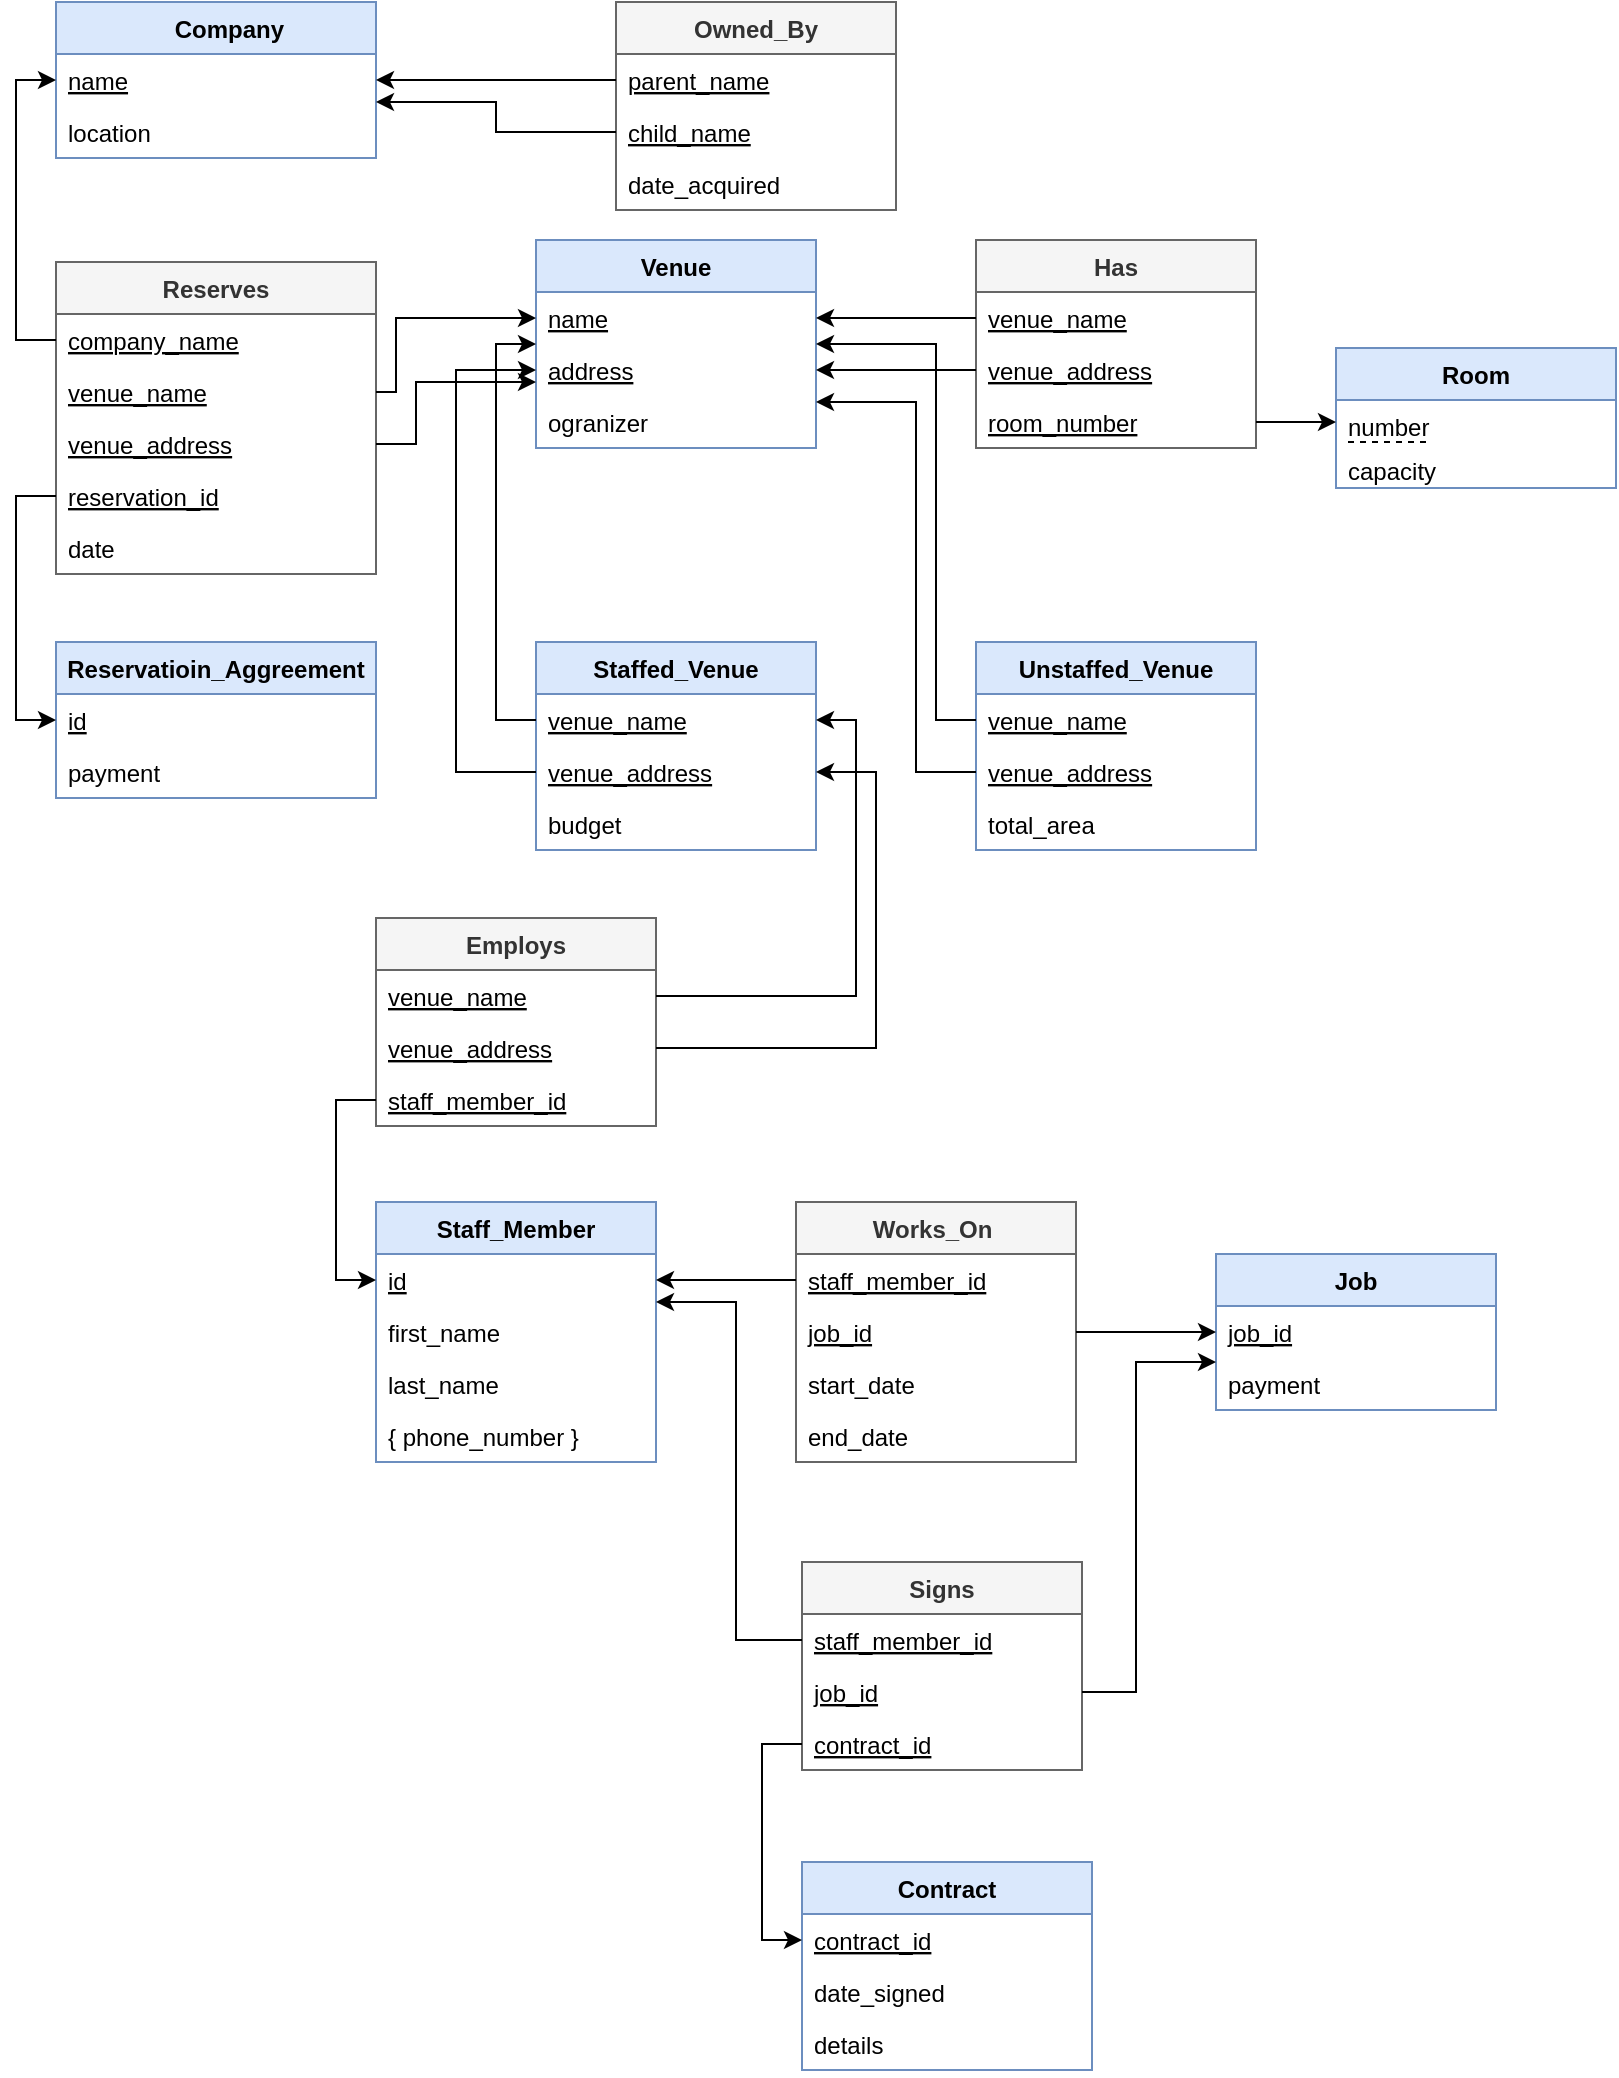 <mxfile version="15.2.7" type="device"><diagram id="TvfVymbQPbSq9qyz_YTi" name="Schema Diagram"><mxGraphModel dx="1422" dy="822" grid="0" gridSize="10" guides="1" tooltips="1" connect="1" arrows="1" fold="1" page="1" pageScale="1" pageWidth="850" pageHeight="1100" math="0" shadow="0"><root><mxCell id="0"/><mxCell id="1" parent="0"/><mxCell id="RIuUH2J7R_T4dKhVkRnQ-48" value="    Company" style="swimlane;fontStyle=1;childLayout=stackLayout;horizontal=1;startSize=26;horizontalStack=0;resizeParent=1;resizeParentMax=0;resizeLast=0;collapsible=1;marginBottom=0;fillColor=#dae8fc;strokeColor=#6c8ebf;" parent="1" vertex="1"><mxGeometry x="60" y="40" width="160" height="78" as="geometry"/></mxCell><mxCell id="RIuUH2J7R_T4dKhVkRnQ-49" value="name" style="text;strokeColor=none;fillColor=none;align=left;verticalAlign=top;spacingLeft=4;spacingRight=4;overflow=hidden;rotatable=0;points=[[0,0.5],[1,0.5]];portConstraint=eastwest;fontStyle=4" parent="RIuUH2J7R_T4dKhVkRnQ-48" vertex="1"><mxGeometry y="26" width="160" height="26" as="geometry"/></mxCell><mxCell id="RIuUH2J7R_T4dKhVkRnQ-53" value="location" style="text;strokeColor=none;fillColor=none;align=left;verticalAlign=top;spacingLeft=4;spacingRight=4;overflow=hidden;rotatable=0;points=[[0,0.5],[1,0.5]];portConstraint=eastwest;fontStyle=0" parent="RIuUH2J7R_T4dKhVkRnQ-48" vertex="1"><mxGeometry y="52" width="160" height="26" as="geometry"/></mxCell><mxCell id="RIuUH2J7R_T4dKhVkRnQ-55" value="Reservatioin_Aggreement" style="swimlane;fontStyle=1;childLayout=stackLayout;horizontal=1;startSize=26;horizontalStack=0;resizeParent=1;resizeParentMax=0;resizeLast=0;collapsible=1;marginBottom=0;fillColor=#dae8fc;strokeColor=#6c8ebf;" parent="1" vertex="1"><mxGeometry x="60" y="360" width="160" height="78" as="geometry"/></mxCell><mxCell id="RIuUH2J7R_T4dKhVkRnQ-56" value="id" style="text;strokeColor=none;fillColor=none;align=left;verticalAlign=top;spacingLeft=4;spacingRight=4;overflow=hidden;rotatable=0;points=[[0,0.5],[1,0.5]];portConstraint=eastwest;fontStyle=4" parent="RIuUH2J7R_T4dKhVkRnQ-55" vertex="1"><mxGeometry y="26" width="160" height="26" as="geometry"/></mxCell><mxCell id="RIuUH2J7R_T4dKhVkRnQ-57" value="payment" style="text;strokeColor=none;fillColor=none;align=left;verticalAlign=top;spacingLeft=4;spacingRight=4;overflow=hidden;rotatable=0;points=[[0,0.5],[1,0.5]];portConstraint=eastwest;fontStyle=0" parent="RIuUH2J7R_T4dKhVkRnQ-55" vertex="1"><mxGeometry y="52" width="160" height="26" as="geometry"/></mxCell><mxCell id="RIuUH2J7R_T4dKhVkRnQ-59" value="Venue" style="swimlane;fontStyle=1;childLayout=stackLayout;horizontal=1;startSize=26;horizontalStack=0;resizeParent=1;resizeParentMax=0;resizeLast=0;collapsible=1;marginBottom=0;fillColor=#dae8fc;strokeColor=#6c8ebf;" parent="1" vertex="1"><mxGeometry x="300" y="159" width="140" height="104" as="geometry"/></mxCell><mxCell id="RIuUH2J7R_T4dKhVkRnQ-60" value="name" style="text;strokeColor=none;fillColor=none;align=left;verticalAlign=top;spacingLeft=4;spacingRight=4;overflow=hidden;rotatable=0;points=[[0,0.5],[1,0.5]];portConstraint=eastwest;fontStyle=4" parent="RIuUH2J7R_T4dKhVkRnQ-59" vertex="1"><mxGeometry y="26" width="140" height="26" as="geometry"/></mxCell><mxCell id="RIuUH2J7R_T4dKhVkRnQ-63" value="address" style="text;strokeColor=none;fillColor=none;align=left;verticalAlign=top;spacingLeft=4;spacingRight=4;overflow=hidden;rotatable=0;points=[[0,0.5],[1,0.5]];portConstraint=eastwest;fontStyle=4" parent="RIuUH2J7R_T4dKhVkRnQ-59" vertex="1"><mxGeometry y="52" width="140" height="26" as="geometry"/></mxCell><mxCell id="RIuUH2J7R_T4dKhVkRnQ-65" value="ogranizer" style="text;strokeColor=none;fillColor=none;align=left;verticalAlign=top;spacingLeft=4;spacingRight=4;overflow=hidden;rotatable=0;points=[[0,0.5],[1,0.5]];portConstraint=eastwest;fontStyle=0" parent="RIuUH2J7R_T4dKhVkRnQ-59" vertex="1"><mxGeometry y="78" width="140" height="26" as="geometry"/></mxCell><mxCell id="RIuUH2J7R_T4dKhVkRnQ-74" value="Room" style="swimlane;fontStyle=1;childLayout=stackLayout;horizontal=1;startSize=26;horizontalStack=0;resizeParent=1;resizeParentMax=0;resizeLast=0;collapsible=1;marginBottom=0;fillColor=#dae8fc;strokeColor=#6c8ebf;" parent="1" vertex="1"><mxGeometry x="700" y="213" width="140" height="70" as="geometry"/></mxCell><mxCell id="RIuUH2J7R_T4dKhVkRnQ-75" value="number" style="text;strokeColor=none;fillColor=none;align=left;verticalAlign=top;spacingLeft=4;spacingRight=4;overflow=hidden;rotatable=0;points=[[0,0.5],[1,0.5]];portConstraint=eastwest;fontStyle=0" parent="RIuUH2J7R_T4dKhVkRnQ-74" vertex="1"><mxGeometry y="26" width="140" height="22" as="geometry"/></mxCell><mxCell id="RIuUH2J7R_T4dKhVkRnQ-78" value="capacity" style="text;strokeColor=none;fillColor=none;align=left;verticalAlign=top;spacingLeft=4;spacingRight=4;overflow=hidden;rotatable=0;points=[[0,0.5],[1,0.5]];portConstraint=eastwest;fontStyle=0" parent="RIuUH2J7R_T4dKhVkRnQ-74" vertex="1"><mxGeometry y="48" width="140" height="22" as="geometry"/></mxCell><mxCell id="RIuUH2J7R_T4dKhVkRnQ-80" value="Staff_Member" style="swimlane;fontStyle=1;childLayout=stackLayout;horizontal=1;startSize=26;horizontalStack=0;resizeParent=1;resizeParentMax=0;resizeLast=0;collapsible=1;marginBottom=0;fillColor=#dae8fc;strokeColor=#6c8ebf;" parent="1" vertex="1"><mxGeometry x="220" y="640" width="140" height="130" as="geometry"/></mxCell><mxCell id="RIuUH2J7R_T4dKhVkRnQ-81" value="id" style="text;strokeColor=none;fillColor=none;align=left;verticalAlign=top;spacingLeft=4;spacingRight=4;overflow=hidden;rotatable=0;points=[[0,0.5],[1,0.5]];portConstraint=eastwest;fontStyle=4" parent="RIuUH2J7R_T4dKhVkRnQ-80" vertex="1"><mxGeometry y="26" width="140" height="26" as="geometry"/></mxCell><mxCell id="RIuUH2J7R_T4dKhVkRnQ-82" value="first_name" style="text;strokeColor=none;fillColor=none;align=left;verticalAlign=top;spacingLeft=4;spacingRight=4;overflow=hidden;rotatable=0;points=[[0,0.5],[1,0.5]];portConstraint=eastwest;fontStyle=0" parent="RIuUH2J7R_T4dKhVkRnQ-80" vertex="1"><mxGeometry y="52" width="140" height="26" as="geometry"/></mxCell><mxCell id="RIuUH2J7R_T4dKhVkRnQ-83" value="last_name" style="text;strokeColor=none;fillColor=none;align=left;verticalAlign=top;spacingLeft=4;spacingRight=4;overflow=hidden;rotatable=0;points=[[0,0.5],[1,0.5]];portConstraint=eastwest;fontStyle=0" parent="RIuUH2J7R_T4dKhVkRnQ-80" vertex="1"><mxGeometry y="78" width="140" height="26" as="geometry"/></mxCell><mxCell id="RIuUH2J7R_T4dKhVkRnQ-84" value="{ phone_number }" style="text;strokeColor=none;fillColor=none;align=left;verticalAlign=top;spacingLeft=4;spacingRight=4;overflow=hidden;rotatable=0;points=[[0,0.5],[1,0.5]];portConstraint=eastwest;fontStyle=0" parent="RIuUH2J7R_T4dKhVkRnQ-80" vertex="1"><mxGeometry y="104" width="140" height="26" as="geometry"/></mxCell><mxCell id="RIuUH2J7R_T4dKhVkRnQ-85" value="Job" style="swimlane;fontStyle=1;childLayout=stackLayout;horizontal=1;startSize=26;horizontalStack=0;resizeParent=1;resizeParentMax=0;resizeLast=0;collapsible=1;marginBottom=0;fillColor=#dae8fc;strokeColor=#6c8ebf;" parent="1" vertex="1"><mxGeometry x="640" y="666" width="140" height="78" as="geometry"/></mxCell><mxCell id="RIuUH2J7R_T4dKhVkRnQ-86" value="job_id" style="text;strokeColor=none;fillColor=none;align=left;verticalAlign=top;spacingLeft=4;spacingRight=4;overflow=hidden;rotatable=0;points=[[0,0.5],[1,0.5]];portConstraint=eastwest;fontStyle=4" parent="RIuUH2J7R_T4dKhVkRnQ-85" vertex="1"><mxGeometry y="26" width="140" height="26" as="geometry"/></mxCell><mxCell id="RIuUH2J7R_T4dKhVkRnQ-87" value="payment" style="text;strokeColor=none;fillColor=none;align=left;verticalAlign=top;spacingLeft=4;spacingRight=4;overflow=hidden;rotatable=0;points=[[0,0.5],[1,0.5]];portConstraint=eastwest;fontStyle=0" parent="RIuUH2J7R_T4dKhVkRnQ-85" vertex="1"><mxGeometry y="52" width="140" height="26" as="geometry"/></mxCell><mxCell id="RIuUH2J7R_T4dKhVkRnQ-90" value="Contract" style="swimlane;fontStyle=1;childLayout=stackLayout;horizontal=1;startSize=26;horizontalStack=0;resizeParent=1;resizeParentMax=0;resizeLast=0;collapsible=1;marginBottom=0;fillColor=#dae8fc;strokeColor=#6c8ebf;" parent="1" vertex="1"><mxGeometry x="433" y="970" width="145" height="104" as="geometry"/></mxCell><mxCell id="RIuUH2J7R_T4dKhVkRnQ-91" value="contract_id" style="text;strokeColor=none;fillColor=none;align=left;verticalAlign=top;spacingLeft=4;spacingRight=4;overflow=hidden;rotatable=0;points=[[0,0.5],[1,0.5]];portConstraint=eastwest;fontStyle=4" parent="RIuUH2J7R_T4dKhVkRnQ-90" vertex="1"><mxGeometry y="26" width="145" height="26" as="geometry"/></mxCell><mxCell id="RIuUH2J7R_T4dKhVkRnQ-92" value="date_signed" style="text;strokeColor=none;fillColor=none;align=left;verticalAlign=top;spacingLeft=4;spacingRight=4;overflow=hidden;rotatable=0;points=[[0,0.5],[1,0.5]];portConstraint=eastwest;fontStyle=0" parent="RIuUH2J7R_T4dKhVkRnQ-90" vertex="1"><mxGeometry y="52" width="145" height="26" as="geometry"/></mxCell><mxCell id="RIuUH2J7R_T4dKhVkRnQ-93" value="details" style="text;strokeColor=none;fillColor=none;align=left;verticalAlign=top;spacingLeft=4;spacingRight=4;overflow=hidden;rotatable=0;points=[[0,0.5],[1,0.5]];portConstraint=eastwest;fontStyle=0" parent="RIuUH2J7R_T4dKhVkRnQ-90" vertex="1"><mxGeometry y="78" width="145" height="26" as="geometry"/></mxCell><mxCell id="RIuUH2J7R_T4dKhVkRnQ-94" value="Owned_By" style="swimlane;fontStyle=1;childLayout=stackLayout;horizontal=1;startSize=26;horizontalStack=0;resizeParent=1;resizeParentMax=0;resizeLast=0;collapsible=1;marginBottom=0;fillColor=#f5f5f5;strokeColor=#666666;fontColor=#333333;" parent="1" vertex="1"><mxGeometry x="340" y="40" width="140" height="104" as="geometry"/></mxCell><mxCell id="RIuUH2J7R_T4dKhVkRnQ-95" value="parent_name" style="text;strokeColor=none;fillColor=none;align=left;verticalAlign=top;spacingLeft=4;spacingRight=4;overflow=hidden;rotatable=0;points=[[0,0.5],[1,0.5]];portConstraint=eastwest;fontStyle=4" parent="RIuUH2J7R_T4dKhVkRnQ-94" vertex="1"><mxGeometry y="26" width="140" height="26" as="geometry"/></mxCell><mxCell id="RIuUH2J7R_T4dKhVkRnQ-98" value="child_name" style="text;strokeColor=none;fillColor=none;align=left;verticalAlign=top;spacingLeft=4;spacingRight=4;overflow=hidden;rotatable=0;points=[[0,0.5],[1,0.5]];portConstraint=eastwest;fontStyle=4" parent="RIuUH2J7R_T4dKhVkRnQ-94" vertex="1"><mxGeometry y="52" width="140" height="26" as="geometry"/></mxCell><mxCell id="KcmvDUtNUWTQYEL36PBB-1" value="date_acquired" style="text;strokeColor=none;fillColor=none;align=left;verticalAlign=top;spacingLeft=4;spacingRight=4;overflow=hidden;rotatable=0;points=[[0,0.5],[1,0.5]];portConstraint=eastwest;fontStyle=0" vertex="1" parent="RIuUH2J7R_T4dKhVkRnQ-94"><mxGeometry y="78" width="140" height="26" as="geometry"/></mxCell><mxCell id="RIuUH2J7R_T4dKhVkRnQ-99" value="Reserves" style="swimlane;fontStyle=1;childLayout=stackLayout;horizontal=1;startSize=26;horizontalStack=0;resizeParent=1;resizeParentMax=0;resizeLast=0;collapsible=1;marginBottom=0;fillColor=#f5f5f5;strokeColor=#666666;fontColor=#333333;" parent="1" vertex="1"><mxGeometry x="60" y="170" width="160" height="156" as="geometry"/></mxCell><mxCell id="RIuUH2J7R_T4dKhVkRnQ-100" value="company_name" style="text;strokeColor=none;fillColor=none;align=left;verticalAlign=top;spacingLeft=4;spacingRight=4;overflow=hidden;rotatable=0;points=[[0,0.5],[1,0.5]];portConstraint=eastwest;fontStyle=4" parent="RIuUH2J7R_T4dKhVkRnQ-99" vertex="1"><mxGeometry y="26" width="160" height="26" as="geometry"/></mxCell><mxCell id="RIuUH2J7R_T4dKhVkRnQ-101" value="venue_name" style="text;strokeColor=none;fillColor=none;align=left;verticalAlign=top;spacingLeft=4;spacingRight=4;overflow=hidden;rotatable=0;points=[[0,0.5],[1,0.5]];portConstraint=eastwest;fontStyle=4" parent="RIuUH2J7R_T4dKhVkRnQ-99" vertex="1"><mxGeometry y="52" width="160" height="26" as="geometry"/></mxCell><mxCell id="RIuUH2J7R_T4dKhVkRnQ-113" value="venue_address" style="text;strokeColor=none;fillColor=none;align=left;verticalAlign=top;spacingLeft=4;spacingRight=4;overflow=hidden;rotatable=0;points=[[0,0.5],[1,0.5]];portConstraint=eastwest;fontStyle=4" parent="RIuUH2J7R_T4dKhVkRnQ-99" vertex="1"><mxGeometry y="78" width="160" height="26" as="geometry"/></mxCell><mxCell id="RIuUH2J7R_T4dKhVkRnQ-102" value="reservation_id" style="text;strokeColor=none;fillColor=none;align=left;verticalAlign=top;spacingLeft=4;spacingRight=4;overflow=hidden;rotatable=0;points=[[0,0.5],[1,0.5]];portConstraint=eastwest;fontStyle=4" parent="RIuUH2J7R_T4dKhVkRnQ-99" vertex="1"><mxGeometry y="104" width="160" height="26" as="geometry"/></mxCell><mxCell id="RIuUH2J7R_T4dKhVkRnQ-103" value="date" style="text;strokeColor=none;fillColor=none;align=left;verticalAlign=top;spacingLeft=4;spacingRight=4;overflow=hidden;rotatable=0;points=[[0,0.5],[1,0.5]];portConstraint=eastwest;fontStyle=0" parent="RIuUH2J7R_T4dKhVkRnQ-99" vertex="1"><mxGeometry y="130" width="160" height="26" as="geometry"/></mxCell><mxCell id="RIuUH2J7R_T4dKhVkRnQ-105" style="edgeStyle=orthogonalEdgeStyle;rounded=0;orthogonalLoop=1;jettySize=auto;html=1;exitX=0;exitY=0.5;exitDx=0;exitDy=0;" parent="1" source="RIuUH2J7R_T4dKhVkRnQ-95" target="RIuUH2J7R_T4dKhVkRnQ-49" edge="1"><mxGeometry relative="1" as="geometry"/></mxCell><mxCell id="RIuUH2J7R_T4dKhVkRnQ-106" style="edgeStyle=orthogonalEdgeStyle;rounded=0;orthogonalLoop=1;jettySize=auto;html=1;exitX=0;exitY=0.5;exitDx=0;exitDy=0;" parent="1" source="RIuUH2J7R_T4dKhVkRnQ-98" target="RIuUH2J7R_T4dKhVkRnQ-48" edge="1"><mxGeometry relative="1" as="geometry"><mxPoint x="219" y="105" as="targetPoint"/><Array as="points"><mxPoint x="280" y="105"/><mxPoint x="280" y="90"/></Array></mxGeometry></mxCell><mxCell id="RIuUH2J7R_T4dKhVkRnQ-109" style="edgeStyle=orthogonalEdgeStyle;rounded=0;orthogonalLoop=1;jettySize=auto;html=1;exitX=0;exitY=0.5;exitDx=0;exitDy=0;entryX=0;entryY=0.5;entryDx=0;entryDy=0;" parent="1" source="RIuUH2J7R_T4dKhVkRnQ-100" target="RIuUH2J7R_T4dKhVkRnQ-49" edge="1"><mxGeometry relative="1" as="geometry"/></mxCell><mxCell id="RIuUH2J7R_T4dKhVkRnQ-118" style="edgeStyle=orthogonalEdgeStyle;rounded=0;orthogonalLoop=1;jettySize=auto;html=1;exitX=1;exitY=0.5;exitDx=0;exitDy=0;entryX=0;entryY=0.5;entryDx=0;entryDy=0;" parent="1" source="RIuUH2J7R_T4dKhVkRnQ-101" target="RIuUH2J7R_T4dKhVkRnQ-60" edge="1"><mxGeometry relative="1" as="geometry"><Array as="points"><mxPoint x="230" y="235"/><mxPoint x="230" y="198"/></Array></mxGeometry></mxCell><mxCell id="RIuUH2J7R_T4dKhVkRnQ-119" style="edgeStyle=orthogonalEdgeStyle;rounded=0;orthogonalLoop=1;jettySize=auto;html=1;exitX=0;exitY=0.5;exitDx=0;exitDy=0;entryX=0;entryY=0.5;entryDx=0;entryDy=0;" parent="1" source="RIuUH2J7R_T4dKhVkRnQ-102" target="RIuUH2J7R_T4dKhVkRnQ-56" edge="1"><mxGeometry relative="1" as="geometry"/></mxCell><mxCell id="RIuUH2J7R_T4dKhVkRnQ-120" value="" style="endArrow=none;dashed=1;html=1;" parent="1" edge="1"><mxGeometry width="50" height="50" relative="1" as="geometry"><mxPoint x="706" y="260" as="sourcePoint"/><mxPoint x="746" y="260" as="targetPoint"/></mxGeometry></mxCell><mxCell id="RIuUH2J7R_T4dKhVkRnQ-121" value="Has" style="swimlane;fontStyle=1;childLayout=stackLayout;horizontal=1;startSize=26;horizontalStack=0;resizeParent=1;resizeParentMax=0;resizeLast=0;collapsible=1;marginBottom=0;fillColor=#f5f5f5;strokeColor=#666666;fontColor=#333333;" parent="1" vertex="1"><mxGeometry x="520" y="159" width="140" height="104" as="geometry"/></mxCell><mxCell id="RIuUH2J7R_T4dKhVkRnQ-122" value="venue_name" style="text;strokeColor=none;fillColor=none;align=left;verticalAlign=top;spacingLeft=4;spacingRight=4;overflow=hidden;rotatable=0;points=[[0,0.5],[1,0.5]];portConstraint=eastwest;fontStyle=4" parent="RIuUH2J7R_T4dKhVkRnQ-121" vertex="1"><mxGeometry y="26" width="140" height="26" as="geometry"/></mxCell><mxCell id="RIuUH2J7R_T4dKhVkRnQ-125" value="venue_address" style="text;strokeColor=none;fillColor=none;align=left;verticalAlign=top;spacingLeft=4;spacingRight=4;overflow=hidden;rotatable=0;points=[[0,0.5],[1,0.5]];portConstraint=eastwest;fontStyle=4" parent="RIuUH2J7R_T4dKhVkRnQ-121" vertex="1"><mxGeometry y="52" width="140" height="26" as="geometry"/></mxCell><mxCell id="RIuUH2J7R_T4dKhVkRnQ-123" value="room_number" style="text;strokeColor=none;fillColor=none;align=left;verticalAlign=top;spacingLeft=4;spacingRight=4;overflow=hidden;rotatable=0;points=[[0,0.5],[1,0.5]];portConstraint=eastwest;fontStyle=4" parent="RIuUH2J7R_T4dKhVkRnQ-121" vertex="1"><mxGeometry y="78" width="140" height="26" as="geometry"/></mxCell><mxCell id="RIuUH2J7R_T4dKhVkRnQ-124" style="edgeStyle=orthogonalEdgeStyle;rounded=0;orthogonalLoop=1;jettySize=auto;html=1;exitX=0;exitY=0.5;exitDx=0;exitDy=0;entryX=1;entryY=0.5;entryDx=0;entryDy=0;" parent="1" source="RIuUH2J7R_T4dKhVkRnQ-122" target="RIuUH2J7R_T4dKhVkRnQ-60" edge="1"><mxGeometry relative="1" as="geometry"/></mxCell><mxCell id="RIuUH2J7R_T4dKhVkRnQ-128" style="edgeStyle=orthogonalEdgeStyle;rounded=0;orthogonalLoop=1;jettySize=auto;html=1;exitX=1;exitY=0.5;exitDx=0;exitDy=0;entryX=0;entryY=0.5;entryDx=0;entryDy=0;" parent="1" source="RIuUH2J7R_T4dKhVkRnQ-123" target="RIuUH2J7R_T4dKhVkRnQ-75" edge="1"><mxGeometry relative="1" as="geometry"/></mxCell><mxCell id="RIuUH2J7R_T4dKhVkRnQ-131" style="edgeStyle=orthogonalEdgeStyle;rounded=0;orthogonalLoop=1;jettySize=auto;html=1;exitX=0;exitY=0.5;exitDx=0;exitDy=0;entryX=1;entryY=0.5;entryDx=0;entryDy=0;" parent="1" source="RIuUH2J7R_T4dKhVkRnQ-125" target="RIuUH2J7R_T4dKhVkRnQ-63" edge="1"><mxGeometry relative="1" as="geometry"/></mxCell><mxCell id="RIuUH2J7R_T4dKhVkRnQ-139" value="Staffed_Venue" style="swimlane;fontStyle=1;childLayout=stackLayout;horizontal=1;startSize=26;horizontalStack=0;resizeParent=1;resizeParentMax=0;resizeLast=0;collapsible=1;marginBottom=0;fillColor=#dae8fc;strokeColor=#6c8ebf;" parent="1" vertex="1"><mxGeometry x="300" y="360" width="140" height="104" as="geometry"/></mxCell><mxCell id="RIuUH2J7R_T4dKhVkRnQ-140" value="venue_name" style="text;strokeColor=none;fillColor=none;align=left;verticalAlign=top;spacingLeft=4;spacingRight=4;overflow=hidden;rotatable=0;points=[[0,0.5],[1,0.5]];portConstraint=eastwest;fontStyle=4" parent="RIuUH2J7R_T4dKhVkRnQ-139" vertex="1"><mxGeometry y="26" width="140" height="26" as="geometry"/></mxCell><mxCell id="RIuUH2J7R_T4dKhVkRnQ-141" value="venue_address" style="text;strokeColor=none;fillColor=none;align=left;verticalAlign=top;spacingLeft=4;spacingRight=4;overflow=hidden;rotatable=0;points=[[0,0.5],[1,0.5]];portConstraint=eastwest;fontStyle=4" parent="RIuUH2J7R_T4dKhVkRnQ-139" vertex="1"><mxGeometry y="52" width="140" height="26" as="geometry"/></mxCell><mxCell id="RIuUH2J7R_T4dKhVkRnQ-146" value="budget" style="text;strokeColor=none;fillColor=none;align=left;verticalAlign=top;spacingLeft=4;spacingRight=4;overflow=hidden;rotatable=0;points=[[0,0.5],[1,0.5]];portConstraint=eastwest;fontStyle=0" parent="RIuUH2J7R_T4dKhVkRnQ-139" vertex="1"><mxGeometry y="78" width="140" height="26" as="geometry"/></mxCell><mxCell id="RIuUH2J7R_T4dKhVkRnQ-143" value="Unstaffed_Venue" style="swimlane;fontStyle=1;childLayout=stackLayout;horizontal=1;startSize=26;horizontalStack=0;resizeParent=1;resizeParentMax=0;resizeLast=0;collapsible=1;marginBottom=0;fillColor=#dae8fc;strokeColor=#6c8ebf;" parent="1" vertex="1"><mxGeometry x="520" y="360" width="140" height="104" as="geometry"/></mxCell><mxCell id="RIuUH2J7R_T4dKhVkRnQ-144" value="venue_name" style="text;strokeColor=none;fillColor=none;align=left;verticalAlign=top;spacingLeft=4;spacingRight=4;overflow=hidden;rotatable=0;points=[[0,0.5],[1,0.5]];portConstraint=eastwest;fontStyle=4" parent="RIuUH2J7R_T4dKhVkRnQ-143" vertex="1"><mxGeometry y="26" width="140" height="26" as="geometry"/></mxCell><mxCell id="RIuUH2J7R_T4dKhVkRnQ-145" value="venue_address" style="text;strokeColor=none;fillColor=none;align=left;verticalAlign=top;spacingLeft=4;spacingRight=4;overflow=hidden;rotatable=0;points=[[0,0.5],[1,0.5]];portConstraint=eastwest;fontStyle=4" parent="RIuUH2J7R_T4dKhVkRnQ-143" vertex="1"><mxGeometry y="52" width="140" height="26" as="geometry"/></mxCell><mxCell id="RIuUH2J7R_T4dKhVkRnQ-147" value="total_area" style="text;strokeColor=none;fillColor=none;align=left;verticalAlign=top;spacingLeft=4;spacingRight=4;overflow=hidden;rotatable=0;points=[[0,0.5],[1,0.5]];portConstraint=eastwest;fontStyle=0" parent="RIuUH2J7R_T4dKhVkRnQ-143" vertex="1"><mxGeometry y="78" width="140" height="26" as="geometry"/></mxCell><mxCell id="RIuUH2J7R_T4dKhVkRnQ-148" style="edgeStyle=orthogonalEdgeStyle;rounded=0;orthogonalLoop=1;jettySize=auto;html=1;exitX=0;exitY=0.5;exitDx=0;exitDy=0;" parent="1" source="RIuUH2J7R_T4dKhVkRnQ-140" target="RIuUH2J7R_T4dKhVkRnQ-59" edge="1"><mxGeometry relative="1" as="geometry"><Array as="points"><mxPoint x="280" y="399"/><mxPoint x="280" y="211"/></Array></mxGeometry></mxCell><mxCell id="RIuUH2J7R_T4dKhVkRnQ-149" style="edgeStyle=orthogonalEdgeStyle;rounded=0;orthogonalLoop=1;jettySize=auto;html=1;exitX=0;exitY=0.5;exitDx=0;exitDy=0;entryX=0;entryY=0.5;entryDx=0;entryDy=0;" parent="1" source="RIuUH2J7R_T4dKhVkRnQ-141" target="RIuUH2J7R_T4dKhVkRnQ-63" edge="1"><mxGeometry relative="1" as="geometry"><Array as="points"><mxPoint x="260" y="425"/><mxPoint x="260" y="224"/></Array></mxGeometry></mxCell><mxCell id="RIuUH2J7R_T4dKhVkRnQ-151" style="edgeStyle=orthogonalEdgeStyle;rounded=0;orthogonalLoop=1;jettySize=auto;html=1;exitX=0;exitY=0.5;exitDx=0;exitDy=0;" parent="1" source="RIuUH2J7R_T4dKhVkRnQ-144" target="RIuUH2J7R_T4dKhVkRnQ-59" edge="1"><mxGeometry relative="1" as="geometry"><Array as="points"><mxPoint x="500" y="399"/><mxPoint x="500" y="211"/></Array></mxGeometry></mxCell><mxCell id="RIuUH2J7R_T4dKhVkRnQ-152" style="edgeStyle=orthogonalEdgeStyle;rounded=0;orthogonalLoop=1;jettySize=auto;html=1;exitX=0;exitY=0.5;exitDx=0;exitDy=0;" parent="1" source="RIuUH2J7R_T4dKhVkRnQ-145" target="RIuUH2J7R_T4dKhVkRnQ-59" edge="1"><mxGeometry relative="1" as="geometry"><Array as="points"><mxPoint x="490" y="425"/><mxPoint x="490" y="240"/></Array></mxGeometry></mxCell><mxCell id="RIuUH2J7R_T4dKhVkRnQ-155" value="Employs" style="swimlane;fontStyle=1;childLayout=stackLayout;horizontal=1;startSize=26;horizontalStack=0;resizeParent=1;resizeParentMax=0;resizeLast=0;collapsible=1;marginBottom=0;fillColor=#f5f5f5;strokeColor=#666666;fontColor=#333333;" parent="1" vertex="1"><mxGeometry x="220" y="498" width="140" height="104" as="geometry"/></mxCell><mxCell id="RIuUH2J7R_T4dKhVkRnQ-156" value="venue_name" style="text;strokeColor=none;fillColor=none;align=left;verticalAlign=top;spacingLeft=4;spacingRight=4;overflow=hidden;rotatable=0;points=[[0,0.5],[1,0.5]];portConstraint=eastwest;fontStyle=4" parent="RIuUH2J7R_T4dKhVkRnQ-155" vertex="1"><mxGeometry y="26" width="140" height="26" as="geometry"/></mxCell><mxCell id="RIuUH2J7R_T4dKhVkRnQ-157" value="venue_address" style="text;strokeColor=none;fillColor=none;align=left;verticalAlign=top;spacingLeft=4;spacingRight=4;overflow=hidden;rotatable=0;points=[[0,0.5],[1,0.5]];portConstraint=eastwest;fontStyle=4" parent="RIuUH2J7R_T4dKhVkRnQ-155" vertex="1"><mxGeometry y="52" width="140" height="26" as="geometry"/></mxCell><mxCell id="RIuUH2J7R_T4dKhVkRnQ-159" value="staff_member_id" style="text;strokeColor=none;fillColor=none;align=left;verticalAlign=top;spacingLeft=4;spacingRight=4;overflow=hidden;rotatable=0;points=[[0,0.5],[1,0.5]];portConstraint=eastwest;fontStyle=4" parent="RIuUH2J7R_T4dKhVkRnQ-155" vertex="1"><mxGeometry y="78" width="140" height="26" as="geometry"/></mxCell><mxCell id="RIuUH2J7R_T4dKhVkRnQ-160" style="edgeStyle=orthogonalEdgeStyle;rounded=0;orthogonalLoop=1;jettySize=auto;html=1;exitX=1;exitY=0.5;exitDx=0;exitDy=0;entryX=1;entryY=0.5;entryDx=0;entryDy=0;startArrow=classic;startFill=1;endArrow=none;endFill=0;" parent="1" source="RIuUH2J7R_T4dKhVkRnQ-140" target="RIuUH2J7R_T4dKhVkRnQ-156" edge="1"><mxGeometry relative="1" as="geometry"><Array as="points"><mxPoint x="460" y="399"/><mxPoint x="460" y="537"/></Array></mxGeometry></mxCell><mxCell id="RIuUH2J7R_T4dKhVkRnQ-161" style="edgeStyle=orthogonalEdgeStyle;rounded=0;orthogonalLoop=1;jettySize=auto;html=1;exitX=1;exitY=0.5;exitDx=0;exitDy=0;entryX=1;entryY=0.5;entryDx=0;entryDy=0;endArrow=none;endFill=0;startArrow=classic;startFill=1;" parent="1" source="RIuUH2J7R_T4dKhVkRnQ-141" target="RIuUH2J7R_T4dKhVkRnQ-157" edge="1"><mxGeometry relative="1" as="geometry"><Array as="points"><mxPoint x="470" y="425"/><mxPoint x="470" y="563"/></Array></mxGeometry></mxCell><mxCell id="RIuUH2J7R_T4dKhVkRnQ-163" style="edgeStyle=orthogonalEdgeStyle;rounded=0;orthogonalLoop=1;jettySize=auto;html=1;entryX=0;entryY=0.5;entryDx=0;entryDy=0;startArrow=none;startFill=0;endArrow=classic;endFill=1;" parent="1" source="RIuUH2J7R_T4dKhVkRnQ-159" target="RIuUH2J7R_T4dKhVkRnQ-81" edge="1"><mxGeometry relative="1" as="geometry"/></mxCell><mxCell id="RIuUH2J7R_T4dKhVkRnQ-164" value="Works_On " style="swimlane;fontStyle=1;childLayout=stackLayout;horizontal=1;startSize=26;horizontalStack=0;resizeParent=1;resizeParentMax=0;resizeLast=0;collapsible=1;marginBottom=0;fillColor=#f5f5f5;strokeColor=#666666;fontColor=#333333;" parent="1" vertex="1"><mxGeometry x="430" y="640" width="140" height="130" as="geometry"/></mxCell><mxCell id="RIuUH2J7R_T4dKhVkRnQ-165" value="staff_member_id" style="text;strokeColor=none;fillColor=none;align=left;verticalAlign=top;spacingLeft=4;spacingRight=4;overflow=hidden;rotatable=0;points=[[0,0.5],[1,0.5]];portConstraint=eastwest;fontStyle=4" parent="RIuUH2J7R_T4dKhVkRnQ-164" vertex="1"><mxGeometry y="26" width="140" height="26" as="geometry"/></mxCell><mxCell id="RIuUH2J7R_T4dKhVkRnQ-166" value="job_id" style="text;strokeColor=none;fillColor=none;align=left;verticalAlign=top;spacingLeft=4;spacingRight=4;overflow=hidden;rotatable=0;points=[[0,0.5],[1,0.5]];portConstraint=eastwest;fontStyle=4" parent="RIuUH2J7R_T4dKhVkRnQ-164" vertex="1"><mxGeometry y="52" width="140" height="26" as="geometry"/></mxCell><mxCell id="RIuUH2J7R_T4dKhVkRnQ-168" value="start_date" style="text;strokeColor=none;fillColor=none;align=left;verticalAlign=top;spacingLeft=4;spacingRight=4;overflow=hidden;rotatable=0;points=[[0,0.5],[1,0.5]];portConstraint=eastwest;fontStyle=0" parent="RIuUH2J7R_T4dKhVkRnQ-164" vertex="1"><mxGeometry y="78" width="140" height="26" as="geometry"/></mxCell><mxCell id="RIuUH2J7R_T4dKhVkRnQ-169" value="end_date" style="text;strokeColor=none;fillColor=none;align=left;verticalAlign=top;spacingLeft=4;spacingRight=4;overflow=hidden;rotatable=0;points=[[0,0.5],[1,0.5]];portConstraint=eastwest;fontStyle=0" parent="RIuUH2J7R_T4dKhVkRnQ-164" vertex="1"><mxGeometry y="104" width="140" height="26" as="geometry"/></mxCell><mxCell id="RIuUH2J7R_T4dKhVkRnQ-170" style="edgeStyle=orthogonalEdgeStyle;rounded=0;orthogonalLoop=1;jettySize=auto;html=1;entryX=0;entryY=0.5;entryDx=0;entryDy=0;startArrow=none;startFill=0;endArrow=classic;endFill=1;" parent="1" source="RIuUH2J7R_T4dKhVkRnQ-166" target="RIuUH2J7R_T4dKhVkRnQ-86" edge="1"><mxGeometry relative="1" as="geometry"/></mxCell><mxCell id="RIuUH2J7R_T4dKhVkRnQ-171" style="edgeStyle=orthogonalEdgeStyle;rounded=0;orthogonalLoop=1;jettySize=auto;html=1;exitX=0;exitY=0.5;exitDx=0;exitDy=0;entryX=1;entryY=0.5;entryDx=0;entryDy=0;startArrow=none;startFill=0;endArrow=classic;endFill=1;" parent="1" source="RIuUH2J7R_T4dKhVkRnQ-165" target="RIuUH2J7R_T4dKhVkRnQ-81" edge="1"><mxGeometry relative="1" as="geometry"/></mxCell><mxCell id="RIuUH2J7R_T4dKhVkRnQ-172" value="Signs" style="swimlane;fontStyle=1;childLayout=stackLayout;horizontal=1;startSize=26;horizontalStack=0;resizeParent=1;resizeParentMax=0;resizeLast=0;collapsible=1;marginBottom=0;fillColor=#f5f5f5;strokeColor=#666666;fontColor=#333333;" parent="1" vertex="1"><mxGeometry x="433" y="820" width="140" height="104" as="geometry"/></mxCell><mxCell id="RIuUH2J7R_T4dKhVkRnQ-175" value="staff_member_id" style="text;strokeColor=none;fillColor=none;align=left;verticalAlign=top;spacingLeft=4;spacingRight=4;overflow=hidden;rotatable=0;points=[[0,0.5],[1,0.5]];portConstraint=eastwest;fontStyle=4" parent="RIuUH2J7R_T4dKhVkRnQ-172" vertex="1"><mxGeometry y="26" width="140" height="26" as="geometry"/></mxCell><mxCell id="RIuUH2J7R_T4dKhVkRnQ-176" value="job_id" style="text;strokeColor=none;fillColor=none;align=left;verticalAlign=top;spacingLeft=4;spacingRight=4;overflow=hidden;rotatable=0;points=[[0,0.5],[1,0.5]];portConstraint=eastwest;fontStyle=4" parent="RIuUH2J7R_T4dKhVkRnQ-172" vertex="1"><mxGeometry y="52" width="140" height="26" as="geometry"/></mxCell><mxCell id="RIuUH2J7R_T4dKhVkRnQ-177" value="contract_id" style="text;strokeColor=none;fillColor=none;align=left;verticalAlign=top;spacingLeft=4;spacingRight=4;overflow=hidden;rotatable=0;points=[[0,0.5],[1,0.5]];portConstraint=eastwest;fontStyle=4" parent="RIuUH2J7R_T4dKhVkRnQ-172" vertex="1"><mxGeometry y="78" width="140" height="26" as="geometry"/></mxCell><mxCell id="RIuUH2J7R_T4dKhVkRnQ-178" style="edgeStyle=orthogonalEdgeStyle;rounded=0;orthogonalLoop=1;jettySize=auto;html=1;exitX=0;exitY=0.5;exitDx=0;exitDy=0;startArrow=none;startFill=0;endArrow=classic;endFill=1;" parent="1" source="RIuUH2J7R_T4dKhVkRnQ-175" target="RIuUH2J7R_T4dKhVkRnQ-80" edge="1"><mxGeometry relative="1" as="geometry"><Array as="points"><mxPoint x="400" y="859"/><mxPoint x="400" y="690"/></Array></mxGeometry></mxCell><mxCell id="RIuUH2J7R_T4dKhVkRnQ-179" style="edgeStyle=orthogonalEdgeStyle;rounded=0;orthogonalLoop=1;jettySize=auto;html=1;exitX=1;exitY=0.5;exitDx=0;exitDy=0;startArrow=none;startFill=0;endArrow=classic;endFill=1;" parent="1" source="RIuUH2J7R_T4dKhVkRnQ-176" target="RIuUH2J7R_T4dKhVkRnQ-85" edge="1"><mxGeometry relative="1" as="geometry"><Array as="points"><mxPoint x="600" y="885"/><mxPoint x="600" y="720"/></Array></mxGeometry></mxCell><mxCell id="RIuUH2J7R_T4dKhVkRnQ-180" style="edgeStyle=orthogonalEdgeStyle;rounded=0;orthogonalLoop=1;jettySize=auto;html=1;exitX=0;exitY=0.5;exitDx=0;exitDy=0;entryX=0;entryY=0.5;entryDx=0;entryDy=0;startArrow=none;startFill=0;endArrow=classic;endFill=1;" parent="1" source="RIuUH2J7R_T4dKhVkRnQ-177" target="RIuUH2J7R_T4dKhVkRnQ-91" edge="1"><mxGeometry relative="1" as="geometry"/></mxCell><mxCell id="RIuUH2J7R_T4dKhVkRnQ-181" style="edgeStyle=orthogonalEdgeStyle;rounded=0;orthogonalLoop=1;jettySize=auto;html=1;exitX=1;exitY=0.5;exitDx=0;exitDy=0;startArrow=none;startFill=0;endArrow=classic;endFill=1;" parent="1" source="RIuUH2J7R_T4dKhVkRnQ-113" target="RIuUH2J7R_T4dKhVkRnQ-59" edge="1"><mxGeometry relative="1" as="geometry"><Array as="points"><mxPoint x="240" y="261"/><mxPoint x="240" y="230"/></Array></mxGeometry></mxCell></root></mxGraphModel></diagram></mxfile>